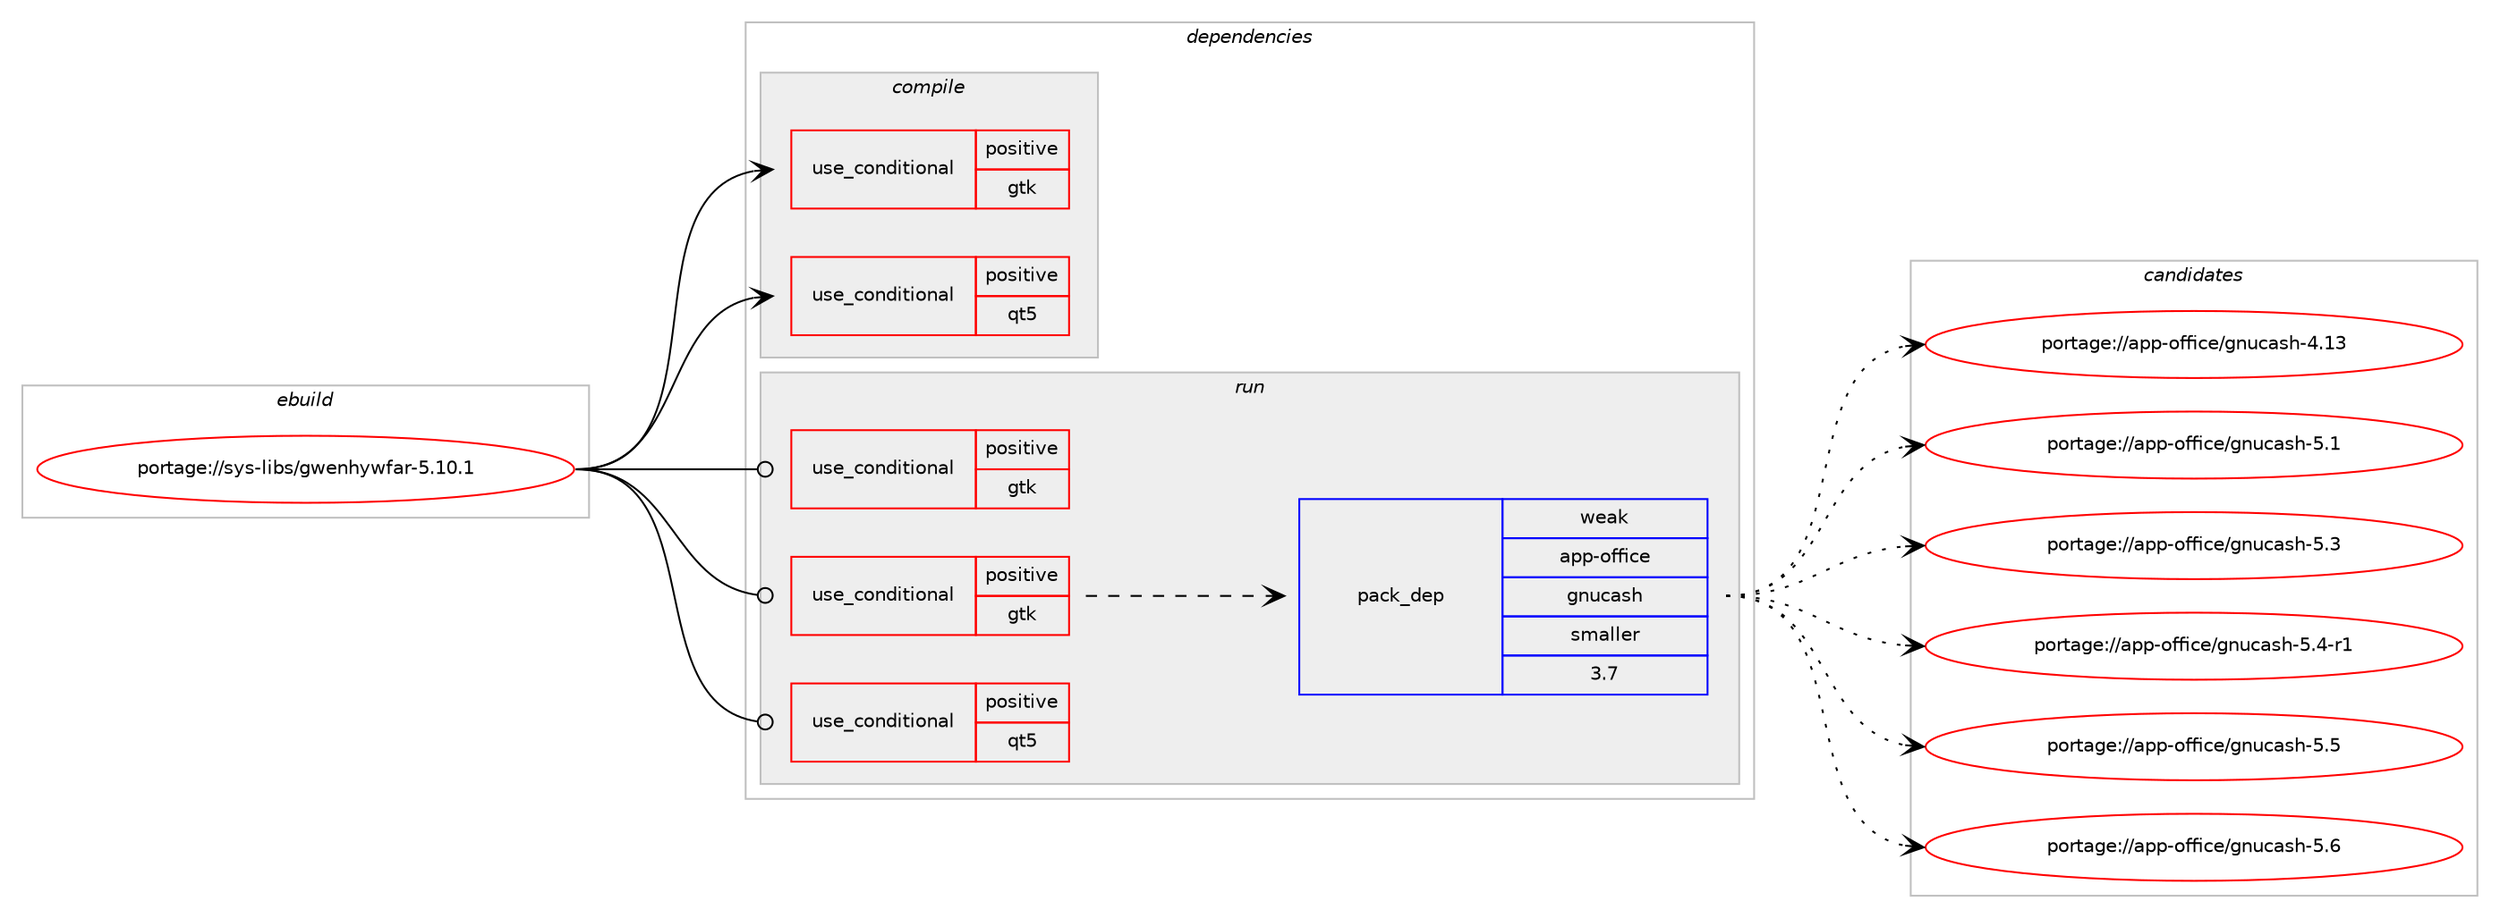 digraph prolog {

# *************
# Graph options
# *************

newrank=true;
concentrate=true;
compound=true;
graph [rankdir=LR,fontname=Helvetica,fontsize=10,ranksep=1.5];#, ranksep=2.5, nodesep=0.2];
edge  [arrowhead=vee];
node  [fontname=Helvetica,fontsize=10];

# **********
# The ebuild
# **********

subgraph cluster_leftcol {
color=gray;
rank=same;
label=<<i>ebuild</i>>;
id [label="portage://sys-libs/gwenhywfar-5.10.1", color=red, width=4, href="../sys-libs/gwenhywfar-5.10.1.svg"];
}

# ****************
# The dependencies
# ****************

subgraph cluster_midcol {
color=gray;
label=<<i>dependencies</i>>;
subgraph cluster_compile {
fillcolor="#eeeeee";
style=filled;
label=<<i>compile</i>>;
subgraph cond734 {
dependency2044 [label=<<TABLE BORDER="0" CELLBORDER="1" CELLSPACING="0" CELLPADDING="4"><TR><TD ROWSPAN="3" CELLPADDING="10">use_conditional</TD></TR><TR><TD>positive</TD></TR><TR><TD>gtk</TD></TR></TABLE>>, shape=none, color=red];
# *** BEGIN UNKNOWN DEPENDENCY TYPE (TODO) ***
# dependency2044 -> package_dependency(portage://sys-libs/gwenhywfar-5.10.1,install,no,x11-libs,gtk+,none,[,,],[slot(3)],[])
# *** END UNKNOWN DEPENDENCY TYPE (TODO) ***

}
id:e -> dependency2044:w [weight=20,style="solid",arrowhead="vee"];
subgraph cond735 {
dependency2045 [label=<<TABLE BORDER="0" CELLBORDER="1" CELLSPACING="0" CELLPADDING="4"><TR><TD ROWSPAN="3" CELLPADDING="10">use_conditional</TD></TR><TR><TD>positive</TD></TR><TR><TD>qt5</TD></TR></TABLE>>, shape=none, color=red];
# *** BEGIN UNKNOWN DEPENDENCY TYPE (TODO) ***
# dependency2045 -> package_dependency(portage://sys-libs/gwenhywfar-5.10.1,install,no,dev-qt,qtconcurrent,none,[,,],[slot(5)],[])
# *** END UNKNOWN DEPENDENCY TYPE (TODO) ***

# *** BEGIN UNKNOWN DEPENDENCY TYPE (TODO) ***
# dependency2045 -> package_dependency(portage://sys-libs/gwenhywfar-5.10.1,install,no,dev-qt,qtcore,none,[,,],[slot(5)],[])
# *** END UNKNOWN DEPENDENCY TYPE (TODO) ***

# *** BEGIN UNKNOWN DEPENDENCY TYPE (TODO) ***
# dependency2045 -> package_dependency(portage://sys-libs/gwenhywfar-5.10.1,install,no,dev-qt,qtdbus,none,[,,],[slot(5)],[])
# *** END UNKNOWN DEPENDENCY TYPE (TODO) ***

# *** BEGIN UNKNOWN DEPENDENCY TYPE (TODO) ***
# dependency2045 -> package_dependency(portage://sys-libs/gwenhywfar-5.10.1,install,no,dev-qt,qtgui,none,[,,],[slot(5)],[])
# *** END UNKNOWN DEPENDENCY TYPE (TODO) ***

# *** BEGIN UNKNOWN DEPENDENCY TYPE (TODO) ***
# dependency2045 -> package_dependency(portage://sys-libs/gwenhywfar-5.10.1,install,no,dev-qt,qtnetwork,none,[,,],[slot(5)],[])
# *** END UNKNOWN DEPENDENCY TYPE (TODO) ***

# *** BEGIN UNKNOWN DEPENDENCY TYPE (TODO) ***
# dependency2045 -> package_dependency(portage://sys-libs/gwenhywfar-5.10.1,install,no,dev-qt,qtopengl,none,[,,],[slot(5)],[])
# *** END UNKNOWN DEPENDENCY TYPE (TODO) ***

# *** BEGIN UNKNOWN DEPENDENCY TYPE (TODO) ***
# dependency2045 -> package_dependency(portage://sys-libs/gwenhywfar-5.10.1,install,no,dev-qt,qtprintsupport,none,[,,],[slot(5)],[])
# *** END UNKNOWN DEPENDENCY TYPE (TODO) ***

# *** BEGIN UNKNOWN DEPENDENCY TYPE (TODO) ***
# dependency2045 -> package_dependency(portage://sys-libs/gwenhywfar-5.10.1,install,no,dev-qt,qtsql,none,[,,],[slot(5)],[])
# *** END UNKNOWN DEPENDENCY TYPE (TODO) ***

# *** BEGIN UNKNOWN DEPENDENCY TYPE (TODO) ***
# dependency2045 -> package_dependency(portage://sys-libs/gwenhywfar-5.10.1,install,no,dev-qt,qtwidgets,none,[,,],[slot(5)],[])
# *** END UNKNOWN DEPENDENCY TYPE (TODO) ***

# *** BEGIN UNKNOWN DEPENDENCY TYPE (TODO) ***
# dependency2045 -> package_dependency(portage://sys-libs/gwenhywfar-5.10.1,install,no,dev-qt,qtxml,none,[,,],[slot(5)],[])
# *** END UNKNOWN DEPENDENCY TYPE (TODO) ***

}
id:e -> dependency2045:w [weight=20,style="solid",arrowhead="vee"];
# *** BEGIN UNKNOWN DEPENDENCY TYPE (TODO) ***
# id -> package_dependency(portage://sys-libs/gwenhywfar-5.10.1,install,no,dev-libs,libgcrypt,none,[,,],[slot(0),equal],[])
# *** END UNKNOWN DEPENDENCY TYPE (TODO) ***

# *** BEGIN UNKNOWN DEPENDENCY TYPE (TODO) ***
# id -> package_dependency(portage://sys-libs/gwenhywfar-5.10.1,install,no,dev-libs,libgpg-error,none,[,,],[],[])
# *** END UNKNOWN DEPENDENCY TYPE (TODO) ***

# *** BEGIN UNKNOWN DEPENDENCY TYPE (TODO) ***
# id -> package_dependency(portage://sys-libs/gwenhywfar-5.10.1,install,no,dev-libs,libxml2,none,[,,],[slot(2)],[])
# *** END UNKNOWN DEPENDENCY TYPE (TODO) ***

# *** BEGIN UNKNOWN DEPENDENCY TYPE (TODO) ***
# id -> package_dependency(portage://sys-libs/gwenhywfar-5.10.1,install,no,dev-libs,openssl,none,[,,],[slot(0),equal],[])
# *** END UNKNOWN DEPENDENCY TYPE (TODO) ***

# *** BEGIN UNKNOWN DEPENDENCY TYPE (TODO) ***
# id -> package_dependency(portage://sys-libs/gwenhywfar-5.10.1,install,no,net-libs,gnutls,none,[,,],any_same_slot,[])
# *** END UNKNOWN DEPENDENCY TYPE (TODO) ***

# *** BEGIN UNKNOWN DEPENDENCY TYPE (TODO) ***
# id -> package_dependency(portage://sys-libs/gwenhywfar-5.10.1,install,no,virtual,libiconv,none,[,,],[],[])
# *** END UNKNOWN DEPENDENCY TYPE (TODO) ***

# *** BEGIN UNKNOWN DEPENDENCY TYPE (TODO) ***
# id -> package_dependency(portage://sys-libs/gwenhywfar-5.10.1,install,no,virtual,libintl,none,[,,],[],[])
# *** END UNKNOWN DEPENDENCY TYPE (TODO) ***

# *** BEGIN UNKNOWN DEPENDENCY TYPE (TODO) ***
# id -> package_dependency(portage://sys-libs/gwenhywfar-5.10.1,install,no,virtual,opengl,none,[,,],[],[])
# *** END UNKNOWN DEPENDENCY TYPE (TODO) ***

}
subgraph cluster_compileandrun {
fillcolor="#eeeeee";
style=filled;
label=<<i>compile and run</i>>;
}
subgraph cluster_run {
fillcolor="#eeeeee";
style=filled;
label=<<i>run</i>>;
subgraph cond736 {
dependency2046 [label=<<TABLE BORDER="0" CELLBORDER="1" CELLSPACING="0" CELLPADDING="4"><TR><TD ROWSPAN="3" CELLPADDING="10">use_conditional</TD></TR><TR><TD>positive</TD></TR><TR><TD>gtk</TD></TR></TABLE>>, shape=none, color=red];
# *** BEGIN UNKNOWN DEPENDENCY TYPE (TODO) ***
# dependency2046 -> package_dependency(portage://sys-libs/gwenhywfar-5.10.1,run,no,x11-libs,gtk+,none,[,,],[slot(3)],[])
# *** END UNKNOWN DEPENDENCY TYPE (TODO) ***

}
id:e -> dependency2046:w [weight=20,style="solid",arrowhead="odot"];
subgraph cond737 {
dependency2047 [label=<<TABLE BORDER="0" CELLBORDER="1" CELLSPACING="0" CELLPADDING="4"><TR><TD ROWSPAN="3" CELLPADDING="10">use_conditional</TD></TR><TR><TD>positive</TD></TR><TR><TD>gtk</TD></TR></TABLE>>, shape=none, color=red];
subgraph pack1291 {
dependency2048 [label=<<TABLE BORDER="0" CELLBORDER="1" CELLSPACING="0" CELLPADDING="4" WIDTH="220"><TR><TD ROWSPAN="6" CELLPADDING="30">pack_dep</TD></TR><TR><TD WIDTH="110">weak</TD></TR><TR><TD>app-office</TD></TR><TR><TD>gnucash</TD></TR><TR><TD>smaller</TD></TR><TR><TD>3.7</TD></TR></TABLE>>, shape=none, color=blue];
}
dependency2047:e -> dependency2048:w [weight=20,style="dashed",arrowhead="vee"];
}
id:e -> dependency2047:w [weight=20,style="solid",arrowhead="odot"];
subgraph cond738 {
dependency2049 [label=<<TABLE BORDER="0" CELLBORDER="1" CELLSPACING="0" CELLPADDING="4"><TR><TD ROWSPAN="3" CELLPADDING="10">use_conditional</TD></TR><TR><TD>positive</TD></TR><TR><TD>qt5</TD></TR></TABLE>>, shape=none, color=red];
# *** BEGIN UNKNOWN DEPENDENCY TYPE (TODO) ***
# dependency2049 -> package_dependency(portage://sys-libs/gwenhywfar-5.10.1,run,no,dev-qt,qtconcurrent,none,[,,],[slot(5)],[])
# *** END UNKNOWN DEPENDENCY TYPE (TODO) ***

# *** BEGIN UNKNOWN DEPENDENCY TYPE (TODO) ***
# dependency2049 -> package_dependency(portage://sys-libs/gwenhywfar-5.10.1,run,no,dev-qt,qtcore,none,[,,],[slot(5)],[])
# *** END UNKNOWN DEPENDENCY TYPE (TODO) ***

# *** BEGIN UNKNOWN DEPENDENCY TYPE (TODO) ***
# dependency2049 -> package_dependency(portage://sys-libs/gwenhywfar-5.10.1,run,no,dev-qt,qtdbus,none,[,,],[slot(5)],[])
# *** END UNKNOWN DEPENDENCY TYPE (TODO) ***

# *** BEGIN UNKNOWN DEPENDENCY TYPE (TODO) ***
# dependency2049 -> package_dependency(portage://sys-libs/gwenhywfar-5.10.1,run,no,dev-qt,qtgui,none,[,,],[slot(5)],[])
# *** END UNKNOWN DEPENDENCY TYPE (TODO) ***

# *** BEGIN UNKNOWN DEPENDENCY TYPE (TODO) ***
# dependency2049 -> package_dependency(portage://sys-libs/gwenhywfar-5.10.1,run,no,dev-qt,qtnetwork,none,[,,],[slot(5)],[])
# *** END UNKNOWN DEPENDENCY TYPE (TODO) ***

# *** BEGIN UNKNOWN DEPENDENCY TYPE (TODO) ***
# dependency2049 -> package_dependency(portage://sys-libs/gwenhywfar-5.10.1,run,no,dev-qt,qtopengl,none,[,,],[slot(5)],[])
# *** END UNKNOWN DEPENDENCY TYPE (TODO) ***

# *** BEGIN UNKNOWN DEPENDENCY TYPE (TODO) ***
# dependency2049 -> package_dependency(portage://sys-libs/gwenhywfar-5.10.1,run,no,dev-qt,qtprintsupport,none,[,,],[slot(5)],[])
# *** END UNKNOWN DEPENDENCY TYPE (TODO) ***

# *** BEGIN UNKNOWN DEPENDENCY TYPE (TODO) ***
# dependency2049 -> package_dependency(portage://sys-libs/gwenhywfar-5.10.1,run,no,dev-qt,qtsql,none,[,,],[slot(5)],[])
# *** END UNKNOWN DEPENDENCY TYPE (TODO) ***

# *** BEGIN UNKNOWN DEPENDENCY TYPE (TODO) ***
# dependency2049 -> package_dependency(portage://sys-libs/gwenhywfar-5.10.1,run,no,dev-qt,qtwidgets,none,[,,],[slot(5)],[])
# *** END UNKNOWN DEPENDENCY TYPE (TODO) ***

# *** BEGIN UNKNOWN DEPENDENCY TYPE (TODO) ***
# dependency2049 -> package_dependency(portage://sys-libs/gwenhywfar-5.10.1,run,no,dev-qt,qtxml,none,[,,],[slot(5)],[])
# *** END UNKNOWN DEPENDENCY TYPE (TODO) ***

}
id:e -> dependency2049:w [weight=20,style="solid",arrowhead="odot"];
# *** BEGIN UNKNOWN DEPENDENCY TYPE (TODO) ***
# id -> package_dependency(portage://sys-libs/gwenhywfar-5.10.1,run,no,dev-libs,libgcrypt,none,[,,],[slot(0),equal],[])
# *** END UNKNOWN DEPENDENCY TYPE (TODO) ***

# *** BEGIN UNKNOWN DEPENDENCY TYPE (TODO) ***
# id -> package_dependency(portage://sys-libs/gwenhywfar-5.10.1,run,no,dev-libs,libgpg-error,none,[,,],[],[])
# *** END UNKNOWN DEPENDENCY TYPE (TODO) ***

# *** BEGIN UNKNOWN DEPENDENCY TYPE (TODO) ***
# id -> package_dependency(portage://sys-libs/gwenhywfar-5.10.1,run,no,dev-libs,libxml2,none,[,,],[slot(2)],[])
# *** END UNKNOWN DEPENDENCY TYPE (TODO) ***

# *** BEGIN UNKNOWN DEPENDENCY TYPE (TODO) ***
# id -> package_dependency(portage://sys-libs/gwenhywfar-5.10.1,run,no,dev-libs,openssl,none,[,,],[slot(0),equal],[])
# *** END UNKNOWN DEPENDENCY TYPE (TODO) ***

# *** BEGIN UNKNOWN DEPENDENCY TYPE (TODO) ***
# id -> package_dependency(portage://sys-libs/gwenhywfar-5.10.1,run,no,net-libs,gnutls,none,[,,],any_same_slot,[])
# *** END UNKNOWN DEPENDENCY TYPE (TODO) ***

# *** BEGIN UNKNOWN DEPENDENCY TYPE (TODO) ***
# id -> package_dependency(portage://sys-libs/gwenhywfar-5.10.1,run,no,virtual,libiconv,none,[,,],[],[])
# *** END UNKNOWN DEPENDENCY TYPE (TODO) ***

# *** BEGIN UNKNOWN DEPENDENCY TYPE (TODO) ***
# id -> package_dependency(portage://sys-libs/gwenhywfar-5.10.1,run,no,virtual,libintl,none,[,,],[],[])
# *** END UNKNOWN DEPENDENCY TYPE (TODO) ***

# *** BEGIN UNKNOWN DEPENDENCY TYPE (TODO) ***
# id -> package_dependency(portage://sys-libs/gwenhywfar-5.10.1,run,no,virtual,opengl,none,[,,],[],[])
# *** END UNKNOWN DEPENDENCY TYPE (TODO) ***

}
}

# **************
# The candidates
# **************

subgraph cluster_choices {
rank=same;
color=gray;
label=<<i>candidates</i>>;

subgraph choice1291 {
color=black;
nodesep=1;
choice9711211245111102102105991014710311011799971151044552464951 [label="portage://app-office/gnucash-4.13", color=red, width=4,href="../app-office/gnucash-4.13.svg"];
choice97112112451111021021059910147103110117999711510445534649 [label="portage://app-office/gnucash-5.1", color=red, width=4,href="../app-office/gnucash-5.1.svg"];
choice97112112451111021021059910147103110117999711510445534651 [label="portage://app-office/gnucash-5.3", color=red, width=4,href="../app-office/gnucash-5.3.svg"];
choice971121124511110210210599101471031101179997115104455346524511449 [label="portage://app-office/gnucash-5.4-r1", color=red, width=4,href="../app-office/gnucash-5.4-r1.svg"];
choice97112112451111021021059910147103110117999711510445534653 [label="portage://app-office/gnucash-5.5", color=red, width=4,href="../app-office/gnucash-5.5.svg"];
choice97112112451111021021059910147103110117999711510445534654 [label="portage://app-office/gnucash-5.6", color=red, width=4,href="../app-office/gnucash-5.6.svg"];
dependency2048:e -> choice9711211245111102102105991014710311011799971151044552464951:w [style=dotted,weight="100"];
dependency2048:e -> choice97112112451111021021059910147103110117999711510445534649:w [style=dotted,weight="100"];
dependency2048:e -> choice97112112451111021021059910147103110117999711510445534651:w [style=dotted,weight="100"];
dependency2048:e -> choice971121124511110210210599101471031101179997115104455346524511449:w [style=dotted,weight="100"];
dependency2048:e -> choice97112112451111021021059910147103110117999711510445534653:w [style=dotted,weight="100"];
dependency2048:e -> choice97112112451111021021059910147103110117999711510445534654:w [style=dotted,weight="100"];
}
}

}
